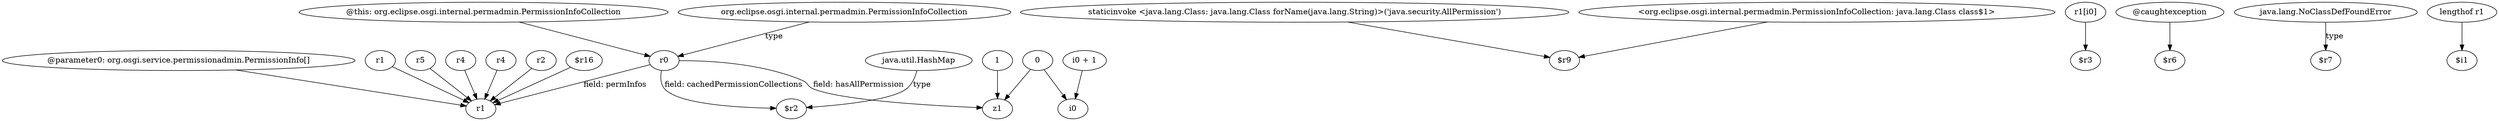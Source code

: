 digraph g {
0[label="@parameter0: org.osgi.service.permissionadmin.PermissionInfo[]"]
1[label="r1"]
0->1[label=""]
2[label="java.util.HashMap"]
3[label="$r2"]
2->3[label="type"]
4[label="staticinvoke <java.lang.Class: java.lang.Class forName(java.lang.String)>('java.security.AllPermission')"]
5[label="$r9"]
4->5[label=""]
6[label="r1"]
6->1[label=""]
7[label="1"]
8[label="z1"]
7->8[label=""]
9[label="r0"]
9->3[label="field: cachedPermissionCollections"]
10[label="0"]
10->8[label=""]
11[label="<org.eclipse.osgi.internal.permadmin.PermissionInfoCollection: java.lang.Class class$1>"]
11->5[label=""]
12[label="r5"]
12->1[label=""]
13[label="i0"]
10->13[label=""]
14[label="r1[i0]"]
15[label="$r3"]
14->15[label=""]
16[label="r4"]
16->1[label=""]
17[label="r4"]
17->1[label=""]
18[label="@caughtexception"]
19[label="$r6"]
18->19[label=""]
20[label="java.lang.NoClassDefFoundError"]
21[label="$r7"]
20->21[label="type"]
9->8[label="field: hasAllPermission"]
9->1[label="field: permInfos"]
22[label="@this: org.eclipse.osgi.internal.permadmin.PermissionInfoCollection"]
22->9[label=""]
23[label="i0 + 1"]
23->13[label=""]
24[label="lengthof r1"]
25[label="$i1"]
24->25[label=""]
26[label="r2"]
26->1[label=""]
27[label="org.eclipse.osgi.internal.permadmin.PermissionInfoCollection"]
27->9[label="type"]
28[label="$r16"]
28->1[label=""]
}